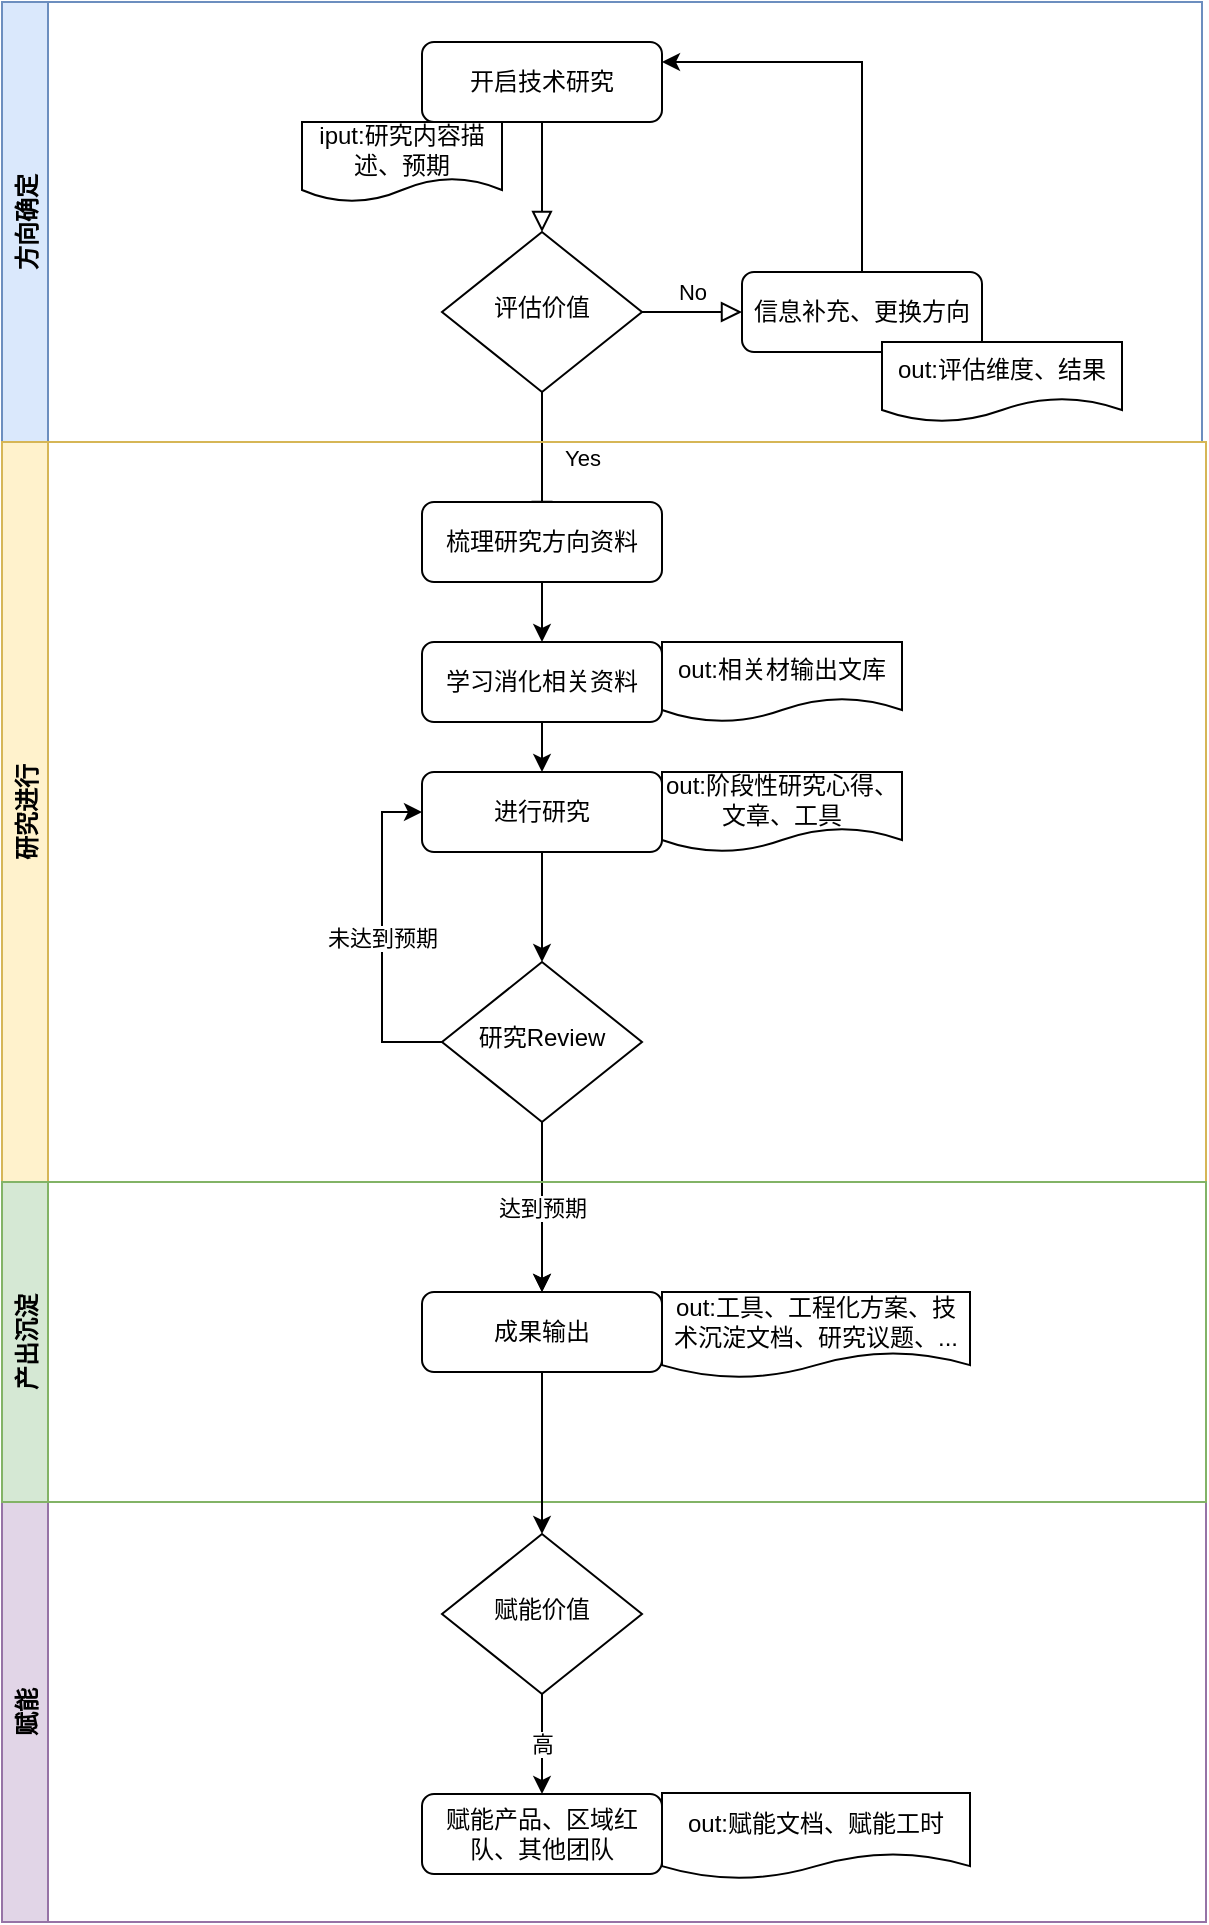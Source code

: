 <mxfile version="15.0.3" type="github"><diagram id="C5RBs43oDa-KdzZeNtuy" name="Page-1"><mxGraphModel dx="2066" dy="1097" grid="1" gridSize="10" guides="1" tooltips="1" connect="1" arrows="1" fold="1" page="1" pageScale="1" pageWidth="1169" pageHeight="1654" background="none" math="0" shadow="0"><root><mxCell id="WIyWlLk6GJQsqaUBKTNV-0"/><mxCell id="WIyWlLk6GJQsqaUBKTNV-1" parent="WIyWlLk6GJQsqaUBKTNV-0"/><mxCell id="WIyWlLk6GJQsqaUBKTNV-2" value="" style="rounded=0;html=1;jettySize=auto;orthogonalLoop=1;fontSize=11;endArrow=block;endFill=0;endSize=8;strokeWidth=1;shadow=0;labelBackgroundColor=none;edgeStyle=orthogonalEdgeStyle;verticalAlign=middle;align=center;" parent="WIyWlLk6GJQsqaUBKTNV-1" source="WIyWlLk6GJQsqaUBKTNV-3" target="WIyWlLk6GJQsqaUBKTNV-6" edge="1"><mxGeometry relative="1" as="geometry"/></mxCell><mxCell id="WIyWlLk6GJQsqaUBKTNV-4" value="Yes" style="rounded=0;html=1;jettySize=auto;orthogonalLoop=1;fontSize=11;endArrow=block;endFill=0;endSize=8;strokeWidth=1;shadow=0;labelBackgroundColor=none;edgeStyle=orthogonalEdgeStyle;verticalAlign=middle;align=center;" parent="WIyWlLk6GJQsqaUBKTNV-1" source="WIyWlLk6GJQsqaUBKTNV-6" edge="1"><mxGeometry y="20" relative="1" as="geometry"><mxPoint as="offset"/><mxPoint x="434" y="430" as="targetPoint"/></mxGeometry></mxCell><mxCell id="WIyWlLk6GJQsqaUBKTNV-5" value="No" style="edgeStyle=orthogonalEdgeStyle;rounded=0;html=1;jettySize=auto;orthogonalLoop=1;fontSize=11;endArrow=block;endFill=0;endSize=8;strokeWidth=1;shadow=0;labelBackgroundColor=none;verticalAlign=middle;align=center;" parent="WIyWlLk6GJQsqaUBKTNV-1" source="WIyWlLk6GJQsqaUBKTNV-6" target="WIyWlLk6GJQsqaUBKTNV-7" edge="1"><mxGeometry y="10" relative="1" as="geometry"><mxPoint as="offset"/></mxGeometry></mxCell><mxCell id="WIyWlLk6GJQsqaUBKTNV-6" value="评估价值" style="rhombus;whiteSpace=wrap;html=1;shadow=0;fontFamily=Helvetica;fontSize=12;align=center;strokeWidth=1;spacing=6;spacingTop=-4;verticalAlign=middle;" parent="WIyWlLk6GJQsqaUBKTNV-1" vertex="1"><mxGeometry x="384" y="285" width="100" height="80" as="geometry"/></mxCell><mxCell id="b5Mt_fPdI5iNJ6w0Xpzc-1" style="edgeStyle=orthogonalEdgeStyle;rounded=0;orthogonalLoop=1;jettySize=auto;html=1;entryX=1;entryY=0.25;entryDx=0;entryDy=0;verticalAlign=middle;align=center;" parent="WIyWlLk6GJQsqaUBKTNV-1" source="WIyWlLk6GJQsqaUBKTNV-7" target="WIyWlLk6GJQsqaUBKTNV-3" edge="1"><mxGeometry relative="1" as="geometry"><Array as="points"><mxPoint x="594" y="200"/></Array></mxGeometry></mxCell><mxCell id="WIyWlLk6GJQsqaUBKTNV-7" value="信息补充、更换方向" style="rounded=1;whiteSpace=wrap;html=1;fontSize=12;glass=0;strokeWidth=1;shadow=0;verticalAlign=middle;align=center;" parent="WIyWlLk6GJQsqaUBKTNV-1" vertex="1"><mxGeometry x="534" y="305" width="120" height="40" as="geometry"/></mxCell><mxCell id="b5Mt_fPdI5iNJ6w0Xpzc-0" value="方向确定" style="swimlane;horizontal=0;fillColor=#dae8fc;strokeColor=#6c8ebf;verticalAlign=middle;align=center;" parent="WIyWlLk6GJQsqaUBKTNV-1" vertex="1"><mxGeometry x="164" y="170" width="600" height="220" as="geometry"/></mxCell><mxCell id="WIyWlLk6GJQsqaUBKTNV-3" value="开启技术研究" style="rounded=1;whiteSpace=wrap;html=1;fontSize=12;glass=0;strokeWidth=1;shadow=0;verticalAlign=middle;align=center;" parent="b5Mt_fPdI5iNJ6w0Xpzc-0" vertex="1"><mxGeometry x="210" y="20" width="120" height="40" as="geometry"/></mxCell><mxCell id="b5Mt_fPdI5iNJ6w0Xpzc-10" value="iput:研究内容描述、预期" style="shape=document;whiteSpace=wrap;html=1;boundedLbl=1;verticalAlign=middle;align=center;" parent="b5Mt_fPdI5iNJ6w0Xpzc-0" vertex="1"><mxGeometry x="150" y="60" width="100" height="40" as="geometry"/></mxCell><mxCell id="b5Mt_fPdI5iNJ6w0Xpzc-29" value="out:评估维度、结果" style="shape=document;whiteSpace=wrap;html=1;boundedLbl=1;verticalAlign=middle;align=center;" parent="b5Mt_fPdI5iNJ6w0Xpzc-0" vertex="1"><mxGeometry x="440" y="170" width="120" height="40" as="geometry"/></mxCell><mxCell id="b5Mt_fPdI5iNJ6w0Xpzc-2" value="研究进行" style="swimlane;horizontal=0;fillColor=#fff2cc;strokeColor=#d6b656;verticalAlign=middle;align=center;" parent="WIyWlLk6GJQsqaUBKTNV-1" vertex="1"><mxGeometry x="164" y="390" width="602" height="370" as="geometry"/></mxCell><mxCell id="b5Mt_fPdI5iNJ6w0Xpzc-9" value="" style="edgeStyle=orthogonalEdgeStyle;rounded=0;orthogonalLoop=1;jettySize=auto;html=1;verticalAlign=middle;align=center;" parent="b5Mt_fPdI5iNJ6w0Xpzc-2" source="b5Mt_fPdI5iNJ6w0Xpzc-3" target="b5Mt_fPdI5iNJ6w0Xpzc-8" edge="1"><mxGeometry relative="1" as="geometry"/></mxCell><mxCell id="b5Mt_fPdI5iNJ6w0Xpzc-3" value="梳理研究方向资料" style="rounded=1;whiteSpace=wrap;html=1;fontSize=12;glass=0;strokeWidth=1;shadow=0;verticalAlign=middle;align=center;" parent="b5Mt_fPdI5iNJ6w0Xpzc-2" vertex="1"><mxGeometry x="210" y="30" width="120" height="40" as="geometry"/></mxCell><mxCell id="b5Mt_fPdI5iNJ6w0Xpzc-12" value="" style="edgeStyle=orthogonalEdgeStyle;rounded=0;orthogonalLoop=1;jettySize=auto;html=1;verticalAlign=middle;align=center;" parent="b5Mt_fPdI5iNJ6w0Xpzc-2" source="b5Mt_fPdI5iNJ6w0Xpzc-8" target="b5Mt_fPdI5iNJ6w0Xpzc-11" edge="1"><mxGeometry relative="1" as="geometry"/></mxCell><mxCell id="b5Mt_fPdI5iNJ6w0Xpzc-8" value="学习消化相关资料" style="rounded=1;whiteSpace=wrap;html=1;fontSize=12;glass=0;strokeWidth=1;shadow=0;verticalAlign=middle;align=center;" parent="b5Mt_fPdI5iNJ6w0Xpzc-2" vertex="1"><mxGeometry x="210" y="100" width="120" height="40" as="geometry"/></mxCell><mxCell id="w0ziFHajpQSt5rMZ98JG-4" value="" style="edgeStyle=orthogonalEdgeStyle;rounded=0;orthogonalLoop=1;jettySize=auto;html=1;" parent="b5Mt_fPdI5iNJ6w0Xpzc-2" source="b5Mt_fPdI5iNJ6w0Xpzc-11" target="b5Mt_fPdI5iNJ6w0Xpzc-16" edge="1"><mxGeometry relative="1" as="geometry"/></mxCell><mxCell id="b5Mt_fPdI5iNJ6w0Xpzc-11" value="进行研究" style="rounded=1;whiteSpace=wrap;html=1;fontSize=12;glass=0;strokeWidth=1;shadow=0;verticalAlign=middle;align=center;" parent="b5Mt_fPdI5iNJ6w0Xpzc-2" vertex="1"><mxGeometry x="210" y="165" width="120" height="40" as="geometry"/></mxCell><mxCell id="w0ziFHajpQSt5rMZ98JG-7" value="未达到预期" style="edgeStyle=orthogonalEdgeStyle;rounded=0;orthogonalLoop=1;jettySize=auto;html=1;entryX=0;entryY=0.5;entryDx=0;entryDy=0;" parent="b5Mt_fPdI5iNJ6w0Xpzc-2" source="b5Mt_fPdI5iNJ6w0Xpzc-16" target="b5Mt_fPdI5iNJ6w0Xpzc-11" edge="1"><mxGeometry relative="1" as="geometry"><Array as="points"><mxPoint x="190" y="300"/><mxPoint x="190" y="185"/></Array></mxGeometry></mxCell><mxCell id="b5Mt_fPdI5iNJ6w0Xpzc-16" value="研究Review" style="rhombus;whiteSpace=wrap;html=1;shadow=0;fontFamily=Helvetica;fontSize=12;align=center;strokeWidth=1;spacing=6;spacingTop=-4;verticalAlign=middle;" parent="b5Mt_fPdI5iNJ6w0Xpzc-2" vertex="1"><mxGeometry x="220" y="260" width="100" height="80" as="geometry"/></mxCell><mxCell id="w0ziFHajpQSt5rMZ98JG-0" value="out:相关材输出文库" style="shape=document;whiteSpace=wrap;html=1;boundedLbl=1;verticalAlign=middle;align=center;" parent="b5Mt_fPdI5iNJ6w0Xpzc-2" vertex="1"><mxGeometry x="330" y="100" width="120" height="40" as="geometry"/></mxCell><mxCell id="w0ziFHajpQSt5rMZ98JG-1" value="out:阶段性研究心得、文章、工具" style="shape=document;whiteSpace=wrap;html=1;boundedLbl=1;verticalAlign=middle;align=center;" parent="b5Mt_fPdI5iNJ6w0Xpzc-2" vertex="1"><mxGeometry x="330" y="165" width="120" height="40" as="geometry"/></mxCell><mxCell id="b5Mt_fPdI5iNJ6w0Xpzc-35" value="赋能" style="swimlane;horizontal=0;align=center;verticalAlign=middle;fillColor=#e1d5e7;strokeColor=#9673a6;" parent="WIyWlLk6GJQsqaUBKTNV-1" vertex="1"><mxGeometry x="164" y="920" width="602" height="210" as="geometry"/></mxCell><mxCell id="w0ziFHajpQSt5rMZ98JG-18" value="高" style="edgeStyle=orthogonalEdgeStyle;rounded=0;orthogonalLoop=1;jettySize=auto;html=1;" parent="b5Mt_fPdI5iNJ6w0Xpzc-35" source="w0ziFHajpQSt5rMZ98JG-13" target="w0ziFHajpQSt5rMZ98JG-15" edge="1"><mxGeometry relative="1" as="geometry"/></mxCell><mxCell id="w0ziFHajpQSt5rMZ98JG-13" value="赋能价值" style="rhombus;whiteSpace=wrap;html=1;shadow=0;fontFamily=Helvetica;fontSize=12;align=center;strokeWidth=1;spacing=6;spacingTop=-4;verticalAlign=middle;" parent="b5Mt_fPdI5iNJ6w0Xpzc-35" vertex="1"><mxGeometry x="220" y="16" width="100" height="80" as="geometry"/></mxCell><mxCell id="w0ziFHajpQSt5rMZ98JG-15" value="赋能产品、区域红队、其他团队" style="rounded=1;whiteSpace=wrap;html=1;fontSize=12;glass=0;strokeWidth=1;shadow=0;verticalAlign=middle;align=center;" parent="b5Mt_fPdI5iNJ6w0Xpzc-35" vertex="1"><mxGeometry x="210" y="146" width="120" height="40" as="geometry"/></mxCell><mxCell id="CzGfe24st4bRN5wf_aPC-0" value="out:赋能文档、赋能工时" style="shape=document;whiteSpace=wrap;html=1;boundedLbl=1;" parent="b5Mt_fPdI5iNJ6w0Xpzc-35" vertex="1"><mxGeometry x="330" y="145.5" width="154" height="43" as="geometry"/></mxCell><mxCell id="w0ziFHajpQSt5rMZ98JG-5" value="" style="edgeStyle=orthogonalEdgeStyle;rounded=0;orthogonalLoop=1;jettySize=auto;html=1;" parent="WIyWlLk6GJQsqaUBKTNV-1" source="b5Mt_fPdI5iNJ6w0Xpzc-16" target="b5Mt_fPdI5iNJ6w0Xpzc-19" edge="1"><mxGeometry relative="1" as="geometry"/></mxCell><mxCell id="w0ziFHajpQSt5rMZ98JG-6" value="达到预期" style="edgeStyle=orthogonalEdgeStyle;rounded=0;orthogonalLoop=1;jettySize=auto;html=1;" parent="WIyWlLk6GJQsqaUBKTNV-1" source="b5Mt_fPdI5iNJ6w0Xpzc-16" target="b5Mt_fPdI5iNJ6w0Xpzc-19" edge="1"><mxGeometry relative="1" as="geometry"/></mxCell><mxCell id="b5Mt_fPdI5iNJ6w0Xpzc-31" value="产出沉淀" style="swimlane;horizontal=0;align=center;verticalAlign=middle;fillColor=#d5e8d4;strokeColor=#82b366;" parent="WIyWlLk6GJQsqaUBKTNV-1" vertex="1"><mxGeometry x="164" y="760" width="602" height="160" as="geometry"/></mxCell><mxCell id="b5Mt_fPdI5iNJ6w0Xpzc-19" value="成果输出" style="rounded=1;whiteSpace=wrap;html=1;fontSize=12;glass=0;strokeWidth=1;shadow=0;verticalAlign=middle;align=center;" parent="b5Mt_fPdI5iNJ6w0Xpzc-31" vertex="1"><mxGeometry x="210" y="55" width="120" height="40" as="geometry"/></mxCell><mxCell id="w0ziFHajpQSt5rMZ98JG-11" value="out:工具、工程化方案、技术沉淀文档、研究议题、..." style="shape=document;whiteSpace=wrap;html=1;boundedLbl=1;" parent="b5Mt_fPdI5iNJ6w0Xpzc-31" vertex="1"><mxGeometry x="330" y="55" width="154" height="43" as="geometry"/></mxCell><mxCell id="w0ziFHajpQSt5rMZ98JG-14" value="" style="edgeStyle=orthogonalEdgeStyle;rounded=0;orthogonalLoop=1;jettySize=auto;html=1;" parent="WIyWlLk6GJQsqaUBKTNV-1" source="b5Mt_fPdI5iNJ6w0Xpzc-19" target="w0ziFHajpQSt5rMZ98JG-13" edge="1"><mxGeometry relative="1" as="geometry"/></mxCell></root></mxGraphModel></diagram></mxfile>
